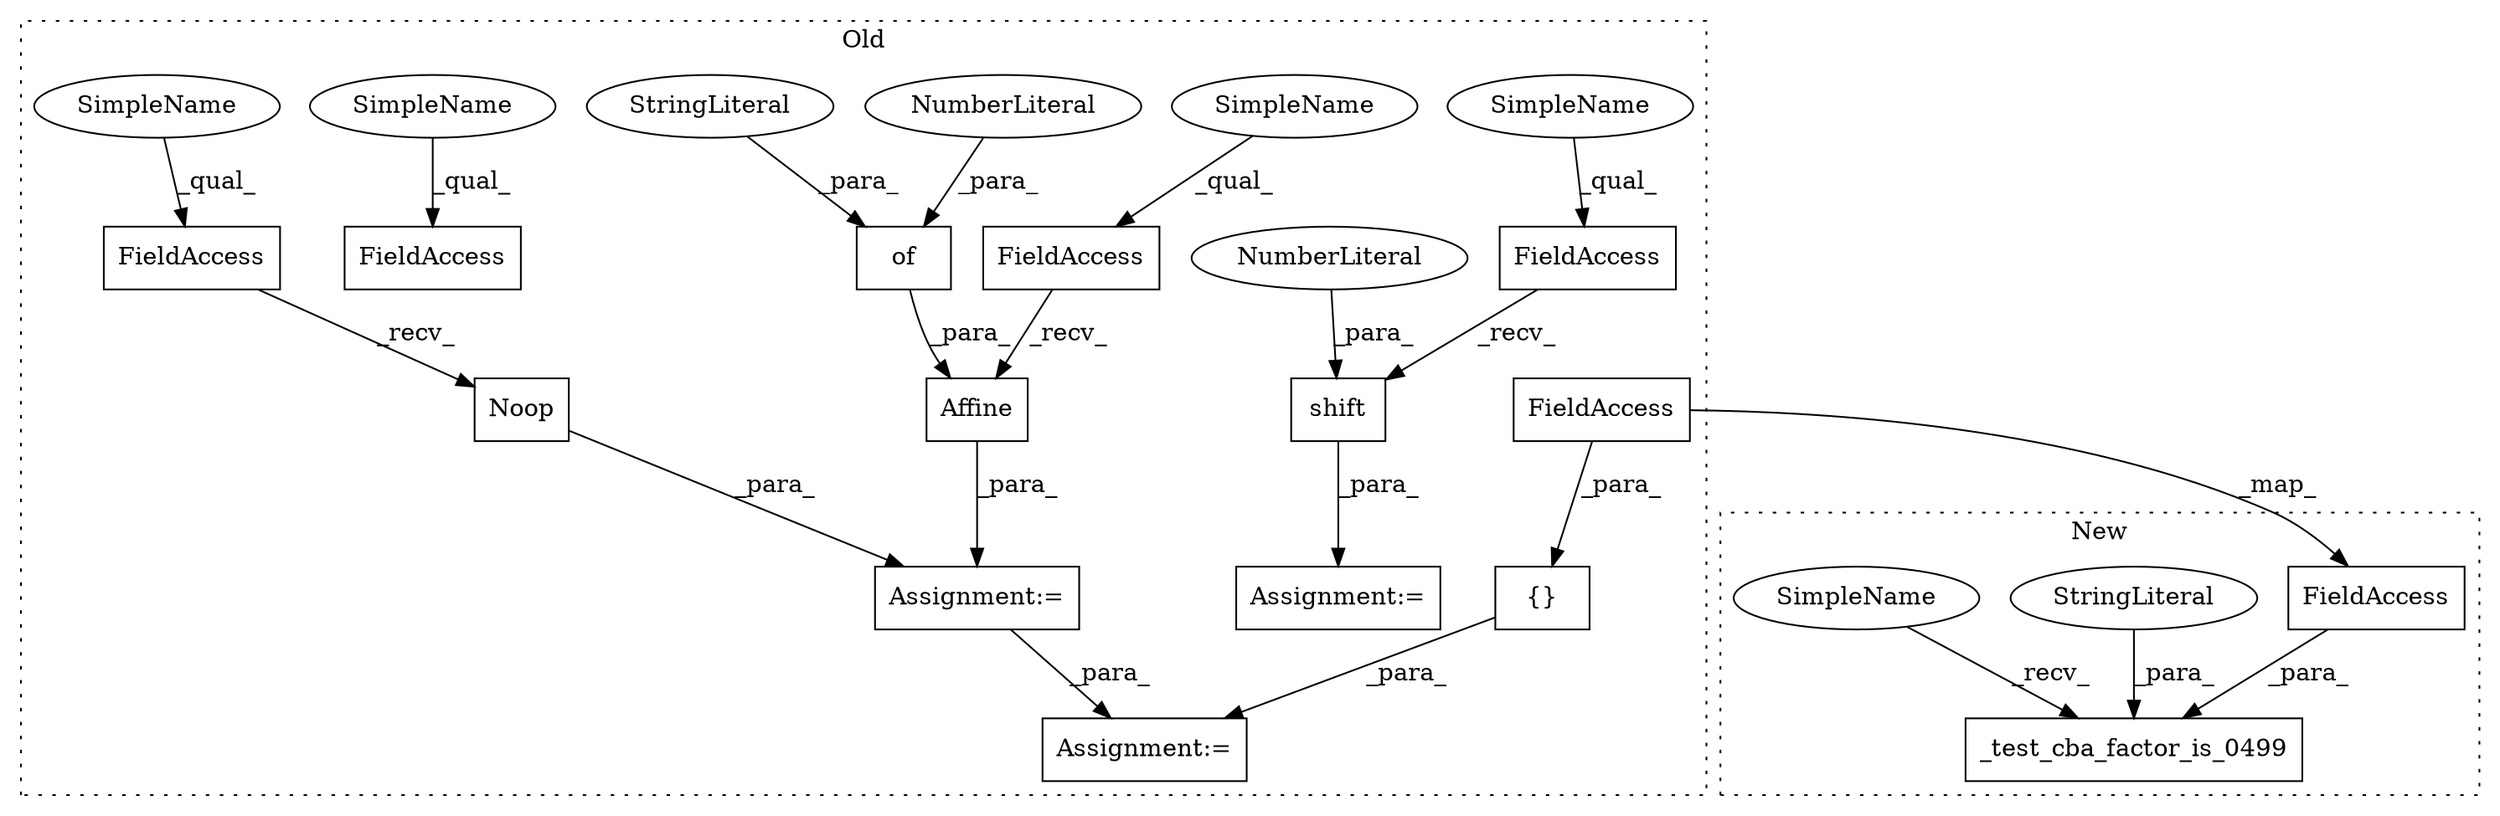 digraph G {
subgraph cluster0 {
1 [label="of" a="32" s="35338,35346" l="3,1" shape="box"];
3 [label="NumberLiteral" a="34" s="35345" l="1" shape="ellipse"];
4 [label="Affine" a="32" s="35327,35347" l="7,1" shape="box"];
5 [label="FieldAccess" a="22" s="35309" l="17" shape="box"];
6 [label="FieldAccess" a="22" s="35284" l="17" shape="box"];
7 [label="FieldAccess" a="22" s="35254" l="17" shape="box"];
8 [label="Noop" a="32" s="35302" l="6" shape="box"];
9 [label="StringLiteral" a="45" s="35341" l="3" shape="ellipse"];
10 [label="Assignment:=" a="7" s="35363" l="1" shape="box"];
11 [label="{}" a="4" s="35395,35406" l="1,1" shape="box"];
12 [label="Assignment:=" a="7" s="35253" l="1" shape="box"];
14 [label="FieldAccess" a="22" s="35396" l="10" shape="box"];
15 [label="FieldAccess" a="22" s="35426" l="10" shape="box"];
16 [label="shift" a="32" s="35437,35444" l="6,1" shape="box"];
17 [label="NumberLiteral" a="34" s="35443" l="1" shape="ellipse"];
18 [label="Assignment:=" a="7" s="35425" l="1" shape="box"];
20 [label="SimpleName" a="42" s="35426" l="4" shape="ellipse"];
21 [label="SimpleName" a="42" s="35309" l="6" shape="ellipse"];
22 [label="SimpleName" a="42" s="35254" l="6" shape="ellipse"];
23 [label="SimpleName" a="42" s="35284" l="6" shape="ellipse"];
label = "Old";
style="dotted";
}
subgraph cluster1 {
2 [label="_test_cba_factor_is_0499" a="32" s="34626,34681" l="25,1" shape="box"];
13 [label="FieldAccess" a="22" s="34671" l="10" shape="box"];
19 [label="StringLiteral" a="45" s="34651" l="19" shape="ellipse"];
24 [label="SimpleName" a="42" s="34621" l="4" shape="ellipse"];
label = "New";
style="dotted";
}
1 -> 4 [label="_para_"];
3 -> 1 [label="_para_"];
4 -> 12 [label="_para_"];
5 -> 4 [label="_recv_"];
6 -> 8 [label="_recv_"];
8 -> 12 [label="_para_"];
9 -> 1 [label="_para_"];
11 -> 10 [label="_para_"];
12 -> 10 [label="_para_"];
13 -> 2 [label="_para_"];
14 -> 11 [label="_para_"];
14 -> 13 [label="_map_"];
15 -> 16 [label="_recv_"];
16 -> 18 [label="_para_"];
17 -> 16 [label="_para_"];
19 -> 2 [label="_para_"];
20 -> 15 [label="_qual_"];
21 -> 5 [label="_qual_"];
22 -> 7 [label="_qual_"];
23 -> 6 [label="_qual_"];
24 -> 2 [label="_recv_"];
}